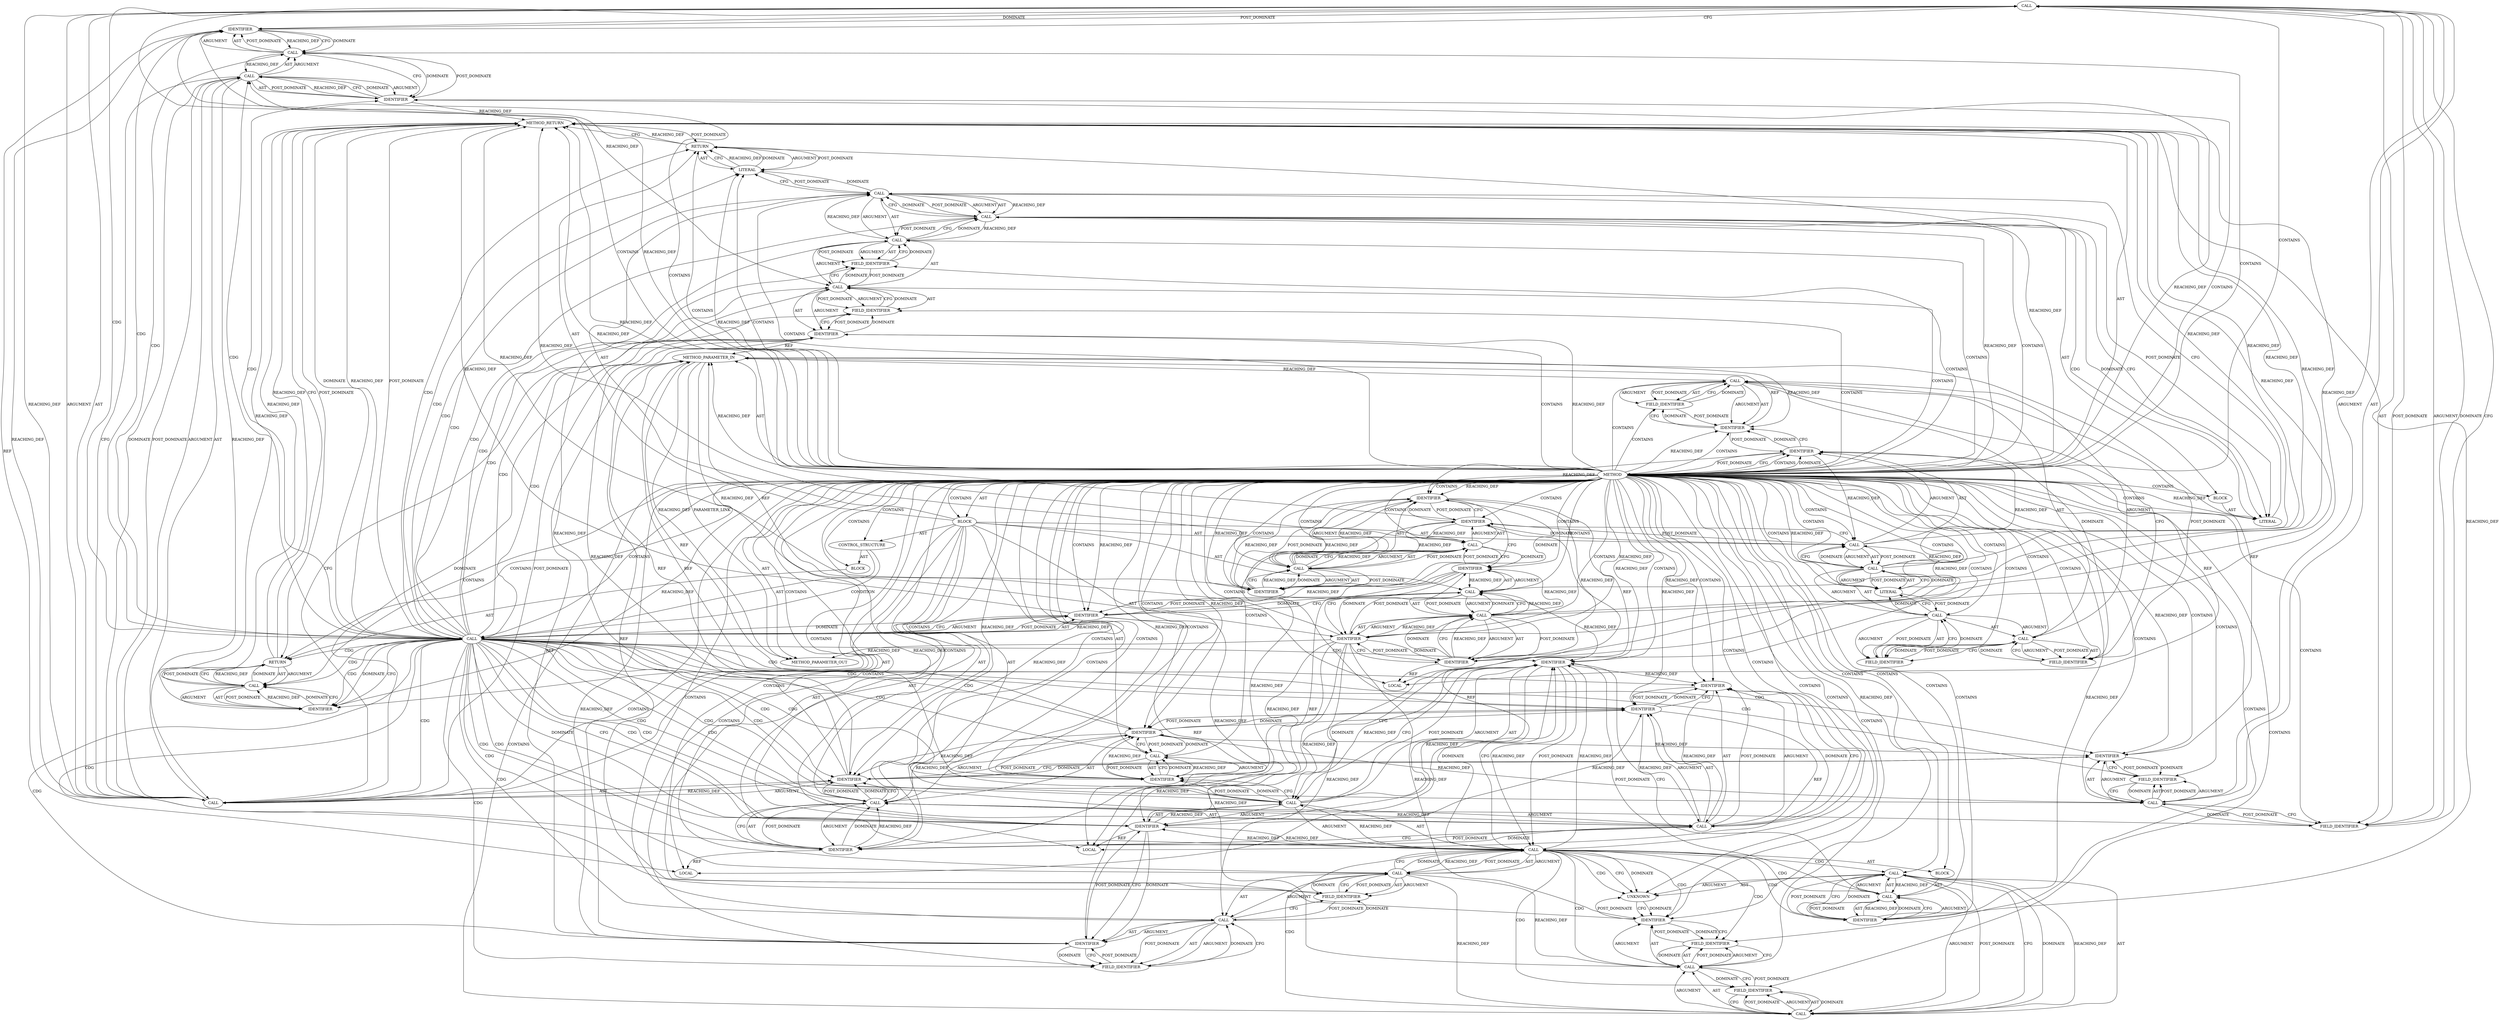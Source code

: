 digraph {
  5837 [label=CALL ORDER=2 ARGUMENT_INDEX=2 CODE="con->v2.in_buf" COLUMN_NUMBER=19 METHOD_FULL_NAME="<operator>.fieldAccess" LINE_NUMBER=1745 TYPE_FULL_NAME="<empty>" DISPATCH_TYPE="STATIC_DISPATCH" SIGNATURE="" NAME="<operator>.fieldAccess"]
  5779 [label=IDENTIFIER ORDER=1 ARGUMENT_INDEX=1 CODE="ctrl_len" COLUMN_NUMBER=6 LINE_NUMBER=1733 TYPE_FULL_NAME="int" NAME="ctrl_len"]
  5789 [label=LOCAL ORDER=3 CODE="int rem_len" COLUMN_NUMBER=6 LINE_NUMBER=1734 TYPE_FULL_NAME="int" NAME="rem_len"]
  5839 [label=IDENTIFIER ORDER=1 ARGUMENT_INDEX=1 CODE="con" COLUMN_NUMBER=19 LINE_NUMBER=1745 TYPE_FULL_NAME="ceph_connection*" NAME="con"]
  5775 [label=METHOD_PARAMETER_IN ORDER=1 CODE="struct ceph_connection *con" IS_VARIADIC=false COLUMN_NUMBER=43 LINE_NUMBER=1731 TYPE_FULL_NAME="ceph_connection*" EVALUATION_STRATEGY="BY_VALUE" INDEX=1 NAME="con"]
  5795 [label=LOCAL ORDER=5 CODE="void* buf" COLUMN_NUMBER=7 LINE_NUMBER=1735 TYPE_FULL_NAME="void*" NAME="buf"]
  5856 [label=LITERAL ORDER=1 ARGUMENT_INDEX=-1 CODE="0" COLUMN_NUMBER=9 LINE_NUMBER=1748 TYPE_FULL_NAME="int"]
  5796 [label=CALL ORDER=6 ARGUMENT_INDEX=-1 CODE="buf = alloc_conn_buf(con, ctrl_len)" COLUMN_NUMBER=2 METHOD_FULL_NAME="<operator>.assignment" LINE_NUMBER=1737 TYPE_FULL_NAME="<empty>" DISPATCH_TYPE="STATIC_DISPATCH" SIGNATURE="" NAME="<operator>.assignment"]
  5854 [label=LITERAL ORDER=1 ARGUMENT_INDEX=1 CODE="3" COLUMN_NUMBER=21 LINE_NUMBER=1747 TYPE_FULL_NAME="int"]
  5833 [label=IDENTIFIER ORDER=2 ARGUMENT_INDEX=2 CODE="CEPH_PREAMBLE_INLINE_LEN" COLUMN_NUMBER=25 LINE_NUMBER=1744 TYPE_FULL_NAME="ANY" NAME="CEPH_PREAMBLE_INLINE_LEN"]
  5791 [label=IDENTIFIER ORDER=1 ARGUMENT_INDEX=1 CODE="rem_len" COLUMN_NUMBER=6 LINE_NUMBER=1734 TYPE_FULL_NAME="int" NAME="rem_len"]
  5851 [label=FIELD_IDENTIFIER ORDER=2 ARGUMENT_INDEX=2 CODE="in_state" COLUMN_NUMBER=2 LINE_NUMBER=1747 CANONICAL_NAME="in_state"]
  13151 [label=METHOD_PARAMETER_OUT ORDER=1 CODE="struct ceph_connection *con" IS_VARIADIC=false COLUMN_NUMBER=43 LINE_NUMBER=1731 TYPE_FULL_NAME="ceph_connection*" EVALUATION_STRATEGY="BY_VALUE" INDEX=1 NAME="con"]
  5797 [label=IDENTIFIER ORDER=1 ARGUMENT_INDEX=1 CODE="buf" COLUMN_NUMBER=2 LINE_NUMBER=1737 TYPE_FULL_NAME="void*" NAME="buf"]
  5818 [label=CALL ORDER=1 ARGUMENT_INDEX=1 CODE="(void *)(con->v2.in_buf)" COLUMN_NUMBER=14 METHOD_FULL_NAME="<operator>.cast" LINE_NUMBER=1741 TYPE_FULL_NAME="<empty>" DISPATCH_TYPE="STATIC_DISPATCH" SIGNATURE="" NAME="<operator>.cast"]
  5853 [label=BLOCK ORDER=1 ARGUMENT_INDEX=1 CODE="<empty>" TYPE_FULL_NAME="void"]
  5842 [label=CALL ORDER=3 ARGUMENT_INDEX=3 CODE="padding_len(rem_len) + CEPH_GCM_TAG_LEN" COLUMN_NUMBER=7 METHOD_FULL_NAME="<operator>.addition" LINE_NUMBER=1746 TYPE_FULL_NAME="<empty>" DISPATCH_TYPE="STATIC_DISPATCH" SIGNATURE="" NAME="<operator>.addition"]
  5840 [label=FIELD_IDENTIFIER ORDER=2 ARGUMENT_INDEX=2 CODE="v2" COLUMN_NUMBER=19 LINE_NUMBER=1745 CANONICAL_NAME="v2"]
  5822 [label=IDENTIFIER ORDER=1 ARGUMENT_INDEX=1 CODE="con" COLUMN_NUMBER=14 LINE_NUMBER=1741 TYPE_FULL_NAME="ceph_connection*" NAME="con"]
  5827 [label=CALL ORDER=9 ARGUMENT_INDEX=-1 CODE="reset_in_kvecs(con)" COLUMN_NUMBER=2 METHOD_FULL_NAME="reset_in_kvecs" LINE_NUMBER=1743 TYPE_FULL_NAME="<empty>" DISPATCH_TYPE="STATIC_DISPATCH" SIGNATURE="" NAME="reset_in_kvecs"]
  5804 [label=BLOCK ORDER=2 ARGUMENT_INDEX=-1 CODE="<empty>" COLUMN_NUMBER=3 LINE_NUMBER=1739 TYPE_FULL_NAME="void"]
  5819 [label=UNKNOWN ORDER=1 PARSER_TYPE_NAME="CASTTypeId" ARGUMENT_INDEX=1 CODE="void *" COLUMN_NUMBER=14 LINE_NUMBER=1741 TYPE_FULL_NAME="<empty>" CONTAINED_REF="<empty>"]
  5826 [label=IDENTIFIER ORDER=3 ARGUMENT_INDEX=3 CODE="CEPH_PREAMBLE_INLINE_LEN" COLUMN_NUMBER=41 LINE_NUMBER=1741 TYPE_FULL_NAME="ANY" NAME="CEPH_PREAMBLE_INLINE_LEN"]
  5855 [label=RETURN ORDER=13 ARGUMENT_INDEX=-1 CODE="return 0;" COLUMN_NUMBER=2 LINE_NUMBER=1748]
  5857 [label=METHOD_RETURN ORDER=3 CODE="RET" COLUMN_NUMBER=1 LINE_NUMBER=1731 TYPE_FULL_NAME="int" EVALUATION_STRATEGY="BY_VALUE"]
  5793 [label=IDENTIFIER ORDER=1 ARGUMENT_INDEX=1 CODE="ctrl_len" COLUMN_NUMBER=16 LINE_NUMBER=1734 TYPE_FULL_NAME="int" NAME="ctrl_len"]
  5844 [label=IDENTIFIER ORDER=1 ARGUMENT_INDEX=1 CODE="rem_len" COLUMN_NUMBER=19 LINE_NUMBER=1746 TYPE_FULL_NAME="int" NAME="rem_len"]
  5781 [label=CALL ORDER=1 ARGUMENT_INDEX=1 CODE="con->v2.in_desc.fd_lens" COLUMN_NUMBER=17 METHOD_FULL_NAME="<operator>.fieldAccess" LINE_NUMBER=1733 TYPE_FULL_NAME="<empty>" DISPATCH_TYPE="STATIC_DISPATCH" SIGNATURE="" NAME="<operator>.fieldAccess"]
  5807 [label=IDENTIFIER ORDER=1 ARGUMENT_INDEX=1 CODE="ENOMEM" COLUMN_NUMBER=11 LINE_NUMBER=1739 TYPE_FULL_NAME="ANY" NAME="ENOMEM"]
  5811 [label=CALL ORDER=1 ARGUMENT_INDEX=1 CODE="con->v2.in_buf" COLUMN_NUMBER=14 METHOD_FULL_NAME="<operator>.fieldAccess" LINE_NUMBER=1741 TYPE_FULL_NAME="<empty>" DISPATCH_TYPE="STATIC_DISPATCH" SIGNATURE="" NAME="<operator>.fieldAccess"]
  5800 [label=IDENTIFIER ORDER=2 ARGUMENT_INDEX=2 CODE="ctrl_len" COLUMN_NUMBER=28 LINE_NUMBER=1737 TYPE_FULL_NAME="int" NAME="ctrl_len"]
  5782 [label=CALL ORDER=1 ARGUMENT_INDEX=1 CODE="con->v2.in_desc" COLUMN_NUMBER=17 METHOD_FULL_NAME="<operator>.fieldAccess" LINE_NUMBER=1733 TYPE_FULL_NAME="<empty>" DISPATCH_TYPE="STATIC_DISPATCH" SIGNATURE="" NAME="<operator>.fieldAccess"]
  5832 [label=IDENTIFIER ORDER=1 ARGUMENT_INDEX=1 CODE="buf" COLUMN_NUMBER=19 LINE_NUMBER=1744 TYPE_FULL_NAME="void*" NAME="buf"]
  5841 [label=FIELD_IDENTIFIER ORDER=2 ARGUMENT_INDEX=2 CODE="in_buf" COLUMN_NUMBER=19 LINE_NUMBER=1745 CANONICAL_NAME="in_buf"]
  5813 [label=IDENTIFIER ORDER=1 ARGUMENT_INDEX=1 CODE="con" COLUMN_NUMBER=14 LINE_NUMBER=1741 TYPE_FULL_NAME="ceph_connection*" NAME="con"]
  5831 [label=CALL ORDER=2 ARGUMENT_INDEX=2 CODE="buf + CEPH_PREAMBLE_INLINE_LEN" COLUMN_NUMBER=19 METHOD_FULL_NAME="<operator>.addition" LINE_NUMBER=1744 TYPE_FULL_NAME="<empty>" DISPATCH_TYPE="STATIC_DISPATCH" SIGNATURE="" NAME="<operator>.addition"]
  5829 [label=CALL ORDER=10 ARGUMENT_INDEX=-1 CODE="add_in_kvec(con, buf + CEPH_PREAMBLE_INLINE_LEN, rem_len)" COLUMN_NUMBER=2 METHOD_FULL_NAME="add_in_kvec" LINE_NUMBER=1744 TYPE_FULL_NAME="<empty>" DISPATCH_TYPE="STATIC_DISPATCH" SIGNATURE="" NAME="add_in_kvec"]
  5787 [label=FIELD_IDENTIFIER ORDER=2 ARGUMENT_INDEX=2 CODE="fd_lens" COLUMN_NUMBER=17 LINE_NUMBER=1733 CANONICAL_NAME="fd_lens"]
  5816 [label=BLOCK ORDER=2 ARGUMENT_INDEX=1 CODE="<empty>" TYPE_FULL_NAME="void"]
  5849 [label=IDENTIFIER ORDER=1 ARGUMENT_INDEX=1 CODE="con" COLUMN_NUMBER=2 LINE_NUMBER=1747 TYPE_FULL_NAME="ceph_connection*" NAME="con"]
  5820 [label=CALL ORDER=2 ARGUMENT_INDEX=2 CODE="con->v2.in_buf" COLUMN_NUMBER=14 METHOD_FULL_NAME="<operator>.fieldAccess" LINE_NUMBER=1741 TYPE_FULL_NAME="<empty>" DISPATCH_TYPE="STATIC_DISPATCH" SIGNATURE="" NAME="<operator>.fieldAccess"]
  5823 [label=FIELD_IDENTIFIER ORDER=2 ARGUMENT_INDEX=2 CODE="v2" COLUMN_NUMBER=14 LINE_NUMBER=1741 CANONICAL_NAME="v2"]
  5776 [label=BLOCK ORDER=2 ARGUMENT_INDEX=-1 CODE="{
	int ctrl_len = con->v2.in_desc.fd_lens[0];
	int rem_len = ctrl_len - CEPH_PREAMBLE_INLINE_LEN;
	void *buf;

	buf = alloc_conn_buf(con, ctrl_len);
	if (!buf)
		return -ENOMEM;

	memcpy(buf, CTRL_BODY(con->v2.in_buf), CEPH_PREAMBLE_INLINE_LEN);

	reset_in_kvecs(con);
	add_in_kvec(con, buf + CEPH_PREAMBLE_INLINE_LEN, rem_len);
	add_in_kvec(con, con->v2.in_buf,
		    padding_len(rem_len) + CEPH_GCM_TAG_LEN);
	con->v2.in_state = IN_S_HANDLE_CONTROL_REMAINDER;
	return 0;
}" COLUMN_NUMBER=1 LINE_NUMBER=1732 TYPE_FULL_NAME="void"]
  5848 [label=CALL ORDER=1 ARGUMENT_INDEX=1 CODE="con->v2" COLUMN_NUMBER=2 METHOD_FULL_NAME="<operator>.indirectFieldAccess" LINE_NUMBER=1747 TYPE_FULL_NAME="<empty>" DISPATCH_TYPE="STATIC_DISPATCH" SIGNATURE="" NAME="<operator>.indirectFieldAccess"]
  5803 [label=IDENTIFIER ORDER=1 ARGUMENT_INDEX=1 CODE="buf" COLUMN_NUMBER=7 LINE_NUMBER=1738 TYPE_FULL_NAME="void*" NAME="buf"]
  5843 [label=CALL ORDER=1 ARGUMENT_INDEX=1 CODE="padding_len(rem_len)" COLUMN_NUMBER=7 METHOD_FULL_NAME="padding_len" LINE_NUMBER=1746 TYPE_FULL_NAME="<empty>" DISPATCH_TYPE="STATIC_DISPATCH" SIGNATURE="" NAME="padding_len"]
  5798 [label=CALL ORDER=2 ARGUMENT_INDEX=2 CODE="alloc_conn_buf(con, ctrl_len)" COLUMN_NUMBER=8 METHOD_FULL_NAME="alloc_conn_buf" LINE_NUMBER=1737 TYPE_FULL_NAME="<empty>" DISPATCH_TYPE="STATIC_DISPATCH" SIGNATURE="" NAME="alloc_conn_buf"]
  5821 [label=CALL ORDER=1 ARGUMENT_INDEX=1 CODE="con->v2" COLUMN_NUMBER=14 METHOD_FULL_NAME="<operator>.indirectFieldAccess" LINE_NUMBER=1741 TYPE_FULL_NAME="<empty>" DISPATCH_TYPE="STATIC_DISPATCH" SIGNATURE="" NAME="<operator>.indirectFieldAccess"]
  5834 [label=IDENTIFIER ORDER=3 ARGUMENT_INDEX=3 CODE="rem_len" COLUMN_NUMBER=51 LINE_NUMBER=1744 TYPE_FULL_NAME="int" NAME="rem_len"]
  5808 [label=CALL ORDER=8 ARGUMENT_INDEX=-1 CODE="memcpy(buf, CTRL_BODY(con->v2.in_buf), CEPH_PREAMBLE_INLINE_LEN)" COLUMN_NUMBER=2 METHOD_FULL_NAME="memcpy" LINE_NUMBER=1741 TYPE_FULL_NAME="<empty>" DISPATCH_TYPE="STATIC_DISPATCH" SIGNATURE="" NAME="memcpy"]
  5815 [label=FIELD_IDENTIFIER ORDER=2 ARGUMENT_INDEX=2 CODE="in_buf" COLUMN_NUMBER=14 LINE_NUMBER=1741 CANONICAL_NAME="in_buf"]
  5846 [label=CALL ORDER=12 ARGUMENT_INDEX=-1 CODE="con->v2.in_state = IN_S_HANDLE_CONTROL_REMAINDER" COLUMN_NUMBER=2 METHOD_FULL_NAME="<operator>.assignment" LINE_NUMBER=1747 TYPE_FULL_NAME="<empty>" DISPATCH_TYPE="STATIC_DISPATCH" SIGNATURE="" NAME="<operator>.assignment"]
  5778 [label=CALL ORDER=2 ARGUMENT_INDEX=-1 CODE="ctrl_len = con->v2.in_desc.fd_lens[0]" COLUMN_NUMBER=6 METHOD_FULL_NAME="<operator>.assignment" LINE_NUMBER=1733 TYPE_FULL_NAME="<empty>" DISPATCH_TYPE="STATIC_DISPATCH" SIGNATURE="" NAME="<operator>.assignment"]
  5794 [label=IDENTIFIER ORDER=2 ARGUMENT_INDEX=2 CODE="CEPH_PREAMBLE_INLINE_LEN" COLUMN_NUMBER=27 LINE_NUMBER=1734 TYPE_FULL_NAME="ANY" NAME="CEPH_PREAMBLE_INLINE_LEN"]
  5836 [label=IDENTIFIER ORDER=1 ARGUMENT_INDEX=1 CODE="con" COLUMN_NUMBER=14 LINE_NUMBER=1745 TYPE_FULL_NAME="ceph_connection*" NAME="con"]
  5785 [label=FIELD_IDENTIFIER ORDER=2 ARGUMENT_INDEX=2 CODE="v2" COLUMN_NUMBER=17 LINE_NUMBER=1733 CANONICAL_NAME="v2"]
  5783 [label=CALL ORDER=1 ARGUMENT_INDEX=1 CODE="con->v2" COLUMN_NUMBER=17 METHOD_FULL_NAME="<operator>.indirectFieldAccess" LINE_NUMBER=1733 TYPE_FULL_NAME="<empty>" DISPATCH_TYPE="STATIC_DISPATCH" SIGNATURE="" NAME="<operator>.indirectFieldAccess"]
  5817 [label=CALL ORDER=1 ARGUMENT_INDEX=1 CODE="(void *)(con->v2.in_buf) + CEPH_PREAMBLE_LEN" COLUMN_NUMBER=14 METHOD_FULL_NAME="<operator>.addition" LINE_NUMBER=1741 TYPE_FULL_NAME="<empty>" DISPATCH_TYPE="STATIC_DISPATCH" SIGNATURE="" NAME="<operator>.addition"]
  5835 [label=CALL ORDER=11 ARGUMENT_INDEX=-1 CODE="add_in_kvec(con, con->v2.in_buf,
		    padding_len(rem_len) + CEPH_GCM_TAG_LEN)" COLUMN_NUMBER=2 METHOD_FULL_NAME="add_in_kvec" LINE_NUMBER=1745 TYPE_FULL_NAME="<empty>" DISPATCH_TYPE="STATIC_DISPATCH" SIGNATURE="" NAME="add_in_kvec"]
  5838 [label=CALL ORDER=1 ARGUMENT_INDEX=1 CODE="con->v2" COLUMN_NUMBER=19 METHOD_FULL_NAME="<operator>.indirectFieldAccess" LINE_NUMBER=1745 TYPE_FULL_NAME="<empty>" DISPATCH_TYPE="STATIC_DISPATCH" SIGNATURE="" NAME="<operator>.indirectFieldAccess"]
  5788 [label=LITERAL ORDER=2 ARGUMENT_INDEX=2 CODE="0" COLUMN_NUMBER=41 LINE_NUMBER=1733 TYPE_FULL_NAME="int"]
  5792 [label=CALL ORDER=2 ARGUMENT_INDEX=2 CODE="ctrl_len - CEPH_PREAMBLE_INLINE_LEN" COLUMN_NUMBER=16 METHOD_FULL_NAME="<operator>.subtraction" LINE_NUMBER=1734 TYPE_FULL_NAME="<empty>" DISPATCH_TYPE="STATIC_DISPATCH" SIGNATURE="" NAME="<operator>.subtraction"]
  5799 [label=IDENTIFIER ORDER=1 ARGUMENT_INDEX=1 CODE="con" COLUMN_NUMBER=23 LINE_NUMBER=1737 TYPE_FULL_NAME="ceph_connection*" NAME="con"]
  5828 [label=IDENTIFIER ORDER=1 ARGUMENT_INDEX=1 CODE="con" COLUMN_NUMBER=17 LINE_NUMBER=1743 TYPE_FULL_NAME="ceph_connection*" NAME="con"]
  5847 [label=CALL ORDER=1 ARGUMENT_INDEX=1 CODE="con->v2.in_state" COLUMN_NUMBER=2 METHOD_FULL_NAME="<operator>.fieldAccess" LINE_NUMBER=1747 TYPE_FULL_NAME="<empty>" DISPATCH_TYPE="STATIC_DISPATCH" SIGNATURE="" NAME="<operator>.fieldAccess"]
  5777 [label=LOCAL ORDER=1 CODE="int ctrl_len" COLUMN_NUMBER=6 LINE_NUMBER=1733 TYPE_FULL_NAME="int" NAME="ctrl_len"]
  5780 [label=CALL ORDER=2 ARGUMENT_INDEX=2 CODE="con->v2.in_desc.fd_lens[0]" COLUMN_NUMBER=17 METHOD_FULL_NAME="<operator>.indirectIndexAccess" LINE_NUMBER=1733 TYPE_FULL_NAME="<empty>" DISPATCH_TYPE="STATIC_DISPATCH" SIGNATURE="" NAME="<operator>.indirectIndexAccess"]
  5810 [label=CALL ORDER=2 ARGUMENT_INDEX=2 CODE="CTRL_BODY(con->v2.in_buf)" COLUMN_NUMBER=14 METHOD_FULL_NAME="file_code_old-a282a2f-decode_preamble-533.c:71:71:CTRL_BODY:1" LINE_NUMBER=1741 TYPE_FULL_NAME="ANY" DISPATCH_TYPE="INLINED" SIGNATURE="" NAME="CTRL_BODY"]
  5814 [label=FIELD_IDENTIFIER ORDER=2 ARGUMENT_INDEX=2 CODE="v2" COLUMN_NUMBER=14 LINE_NUMBER=1741 CANONICAL_NAME="v2"]
  5824 [label=FIELD_IDENTIFIER ORDER=2 ARGUMENT_INDEX=2 CODE="in_buf" COLUMN_NUMBER=14 LINE_NUMBER=1741 CANONICAL_NAME="in_buf"]
  5830 [label=IDENTIFIER ORDER=1 ARGUMENT_INDEX=1 CODE="con" COLUMN_NUMBER=14 LINE_NUMBER=1744 TYPE_FULL_NAME="ceph_connection*" NAME="con"]
  5852 [label=CALL ORDER=2 ARGUMENT_INDEX=2 CODE="IN_S_HANDLE_CONTROL_REMAINDER" COLUMN_NUMBER=21 METHOD_FULL_NAME="file_code_old-a282a2f-decode_preamble-533.c:57:57:IN_S_HANDLE_CONTROL_REMAINDER:0" LINE_NUMBER=1747 TYPE_FULL_NAME="int" DISPATCH_TYPE="INLINED" SIGNATURE="" NAME="IN_S_HANDLE_CONTROL_REMAINDER"]
  5774 [label=METHOD COLUMN_NUMBER=1 LINE_NUMBER=1731 COLUMN_NUMBER_END=13 IS_EXTERNAL=false SIGNATURE="int prepare_read_control_remainder (ceph_connection*)" NAME="prepare_read_control_remainder" AST_PARENT_TYPE="TYPE_DECL" AST_PARENT_FULL_NAME="file_code_old-a282a2f-decode_preamble-533.c:<global>" ORDER=79 CODE="static int prepare_read_control_remainder(struct ceph_connection *con)
{
	int ctrl_len = con->v2.in_desc.fd_lens[0];
	int rem_len = ctrl_len - CEPH_PREAMBLE_INLINE_LEN;
	void *buf;

	buf = alloc_conn_buf(con, ctrl_len);
	if (!buf)
		return -ENOMEM;

	memcpy(buf, CTRL_BODY(con->v2.in_buf), CEPH_PREAMBLE_INLINE_LEN);

	reset_in_kvecs(con);
	add_in_kvec(con, buf + CEPH_PREAMBLE_INLINE_LEN, rem_len);
	add_in_kvec(con, con->v2.in_buf,
		    padding_len(rem_len) + CEPH_GCM_TAG_LEN);
	con->v2.in_state = IN_S_HANDLE_CONTROL_REMAINDER;
	return 0;
}" FULL_NAME="prepare_read_control_remainder" LINE_NUMBER_END=1741 FILENAME="file_code_old-a282a2f-decode_preamble-533.c"]
  5784 [label=IDENTIFIER ORDER=1 ARGUMENT_INDEX=1 CODE="con" COLUMN_NUMBER=17 LINE_NUMBER=1733 TYPE_FULL_NAME="ceph_connection*" NAME="con"]
  5825 [label=IDENTIFIER ORDER=2 ARGUMENT_INDEX=2 CODE="CEPH_PREAMBLE_LEN" COLUMN_NUMBER=14 LINE_NUMBER=1741 TYPE_FULL_NAME="ANY" NAME="CEPH_PREAMBLE_LEN"]
  5806 [label=CALL ORDER=1 ARGUMENT_INDEX=-1 CODE="-ENOMEM" COLUMN_NUMBER=10 METHOD_FULL_NAME="<operator>.minus" LINE_NUMBER=1739 TYPE_FULL_NAME="<empty>" DISPATCH_TYPE="STATIC_DISPATCH" SIGNATURE="" NAME="<operator>.minus"]
  5802 [label=CALL ORDER=1 ARGUMENT_INDEX=-1 CODE="!buf" COLUMN_NUMBER=6 METHOD_FULL_NAME="<operator>.logicalNot" LINE_NUMBER=1738 TYPE_FULL_NAME="<empty>" DISPATCH_TYPE="STATIC_DISPATCH" SIGNATURE="" NAME="<operator>.logicalNot"]
  5786 [label=FIELD_IDENTIFIER ORDER=2 ARGUMENT_INDEX=2 CODE="in_desc" COLUMN_NUMBER=17 LINE_NUMBER=1733 CANONICAL_NAME="in_desc"]
  5801 [label=CONTROL_STRUCTURE CONTROL_STRUCTURE_TYPE="IF" ORDER=7 PARSER_TYPE_NAME="CASTIfStatement" ARGUMENT_INDEX=-1 CODE="if (!buf)" COLUMN_NUMBER=2 LINE_NUMBER=1738]
  5790 [label=CALL ORDER=4 ARGUMENT_INDEX=-1 CODE="rem_len = ctrl_len - CEPH_PREAMBLE_INLINE_LEN" COLUMN_NUMBER=6 METHOD_FULL_NAME="<operator>.assignment" LINE_NUMBER=1734 TYPE_FULL_NAME="<empty>" DISPATCH_TYPE="STATIC_DISPATCH" SIGNATURE="" NAME="<operator>.assignment"]
  5812 [label=CALL ORDER=1 ARGUMENT_INDEX=1 CODE="con->v2" COLUMN_NUMBER=14 METHOD_FULL_NAME="<operator>.indirectFieldAccess" LINE_NUMBER=1741 TYPE_FULL_NAME="<empty>" DISPATCH_TYPE="STATIC_DISPATCH" SIGNATURE="" NAME="<operator>.indirectFieldAccess"]
  5809 [label=IDENTIFIER ORDER=1 ARGUMENT_INDEX=1 CODE="buf" COLUMN_NUMBER=9 LINE_NUMBER=1741 TYPE_FULL_NAME="void*" NAME="buf"]
  5845 [label=IDENTIFIER ORDER=2 ARGUMENT_INDEX=2 CODE="CEPH_GCM_TAG_LEN" COLUMN_NUMBER=30 LINE_NUMBER=1746 TYPE_FULL_NAME="ANY" NAME="CEPH_GCM_TAG_LEN"]
  5805 [label=RETURN ORDER=1 ARGUMENT_INDEX=1 CODE="return -ENOMEM;" COLUMN_NUMBER=3 LINE_NUMBER=1739]
  5850 [label=FIELD_IDENTIFIER ORDER=2 ARGUMENT_INDEX=2 CODE="v2" COLUMN_NUMBER=2 LINE_NUMBER=1747 CANONICAL_NAME="v2"]
  5826 -> 5810 [label=REACHING_DEF VARIABLE="CEPH_PREAMBLE_INLINE_LEN"]
  5806 -> 5807 [label=ARGUMENT ]
  5843 -> 5845 [label=CFG ]
  5792 -> 5857 [label=REACHING_DEF VARIABLE="ctrl_len - CEPH_PREAMBLE_INLINE_LEN"]
  5774 -> 5831 [label=CONTAINS ]
  5782 -> 5786 [label=ARGUMENT ]
  5774 -> 5791 [label=CONTAINS ]
  5774 -> 5837 [label=CONTAINS ]
  5852 -> 5846 [label=REACHING_DEF VARIABLE="IN_S_HANDLE_CONTROL_REMAINDER"]
  5809 -> 5813 [label=DOMINATE ]
  5779 -> 5784 [label=DOMINATE ]
  5778 -> 5780 [label=ARGUMENT ]
  5797 -> 5799 [label=CFG ]
  5818 -> 5820 [label=AST ]
  5821 -> 5822 [label=ARGUMENT ]
  5855 -> 5857 [label=CFG ]
  5774 -> 5803 [label=CONTAINS ]
  5793 -> 5792 [label=REACHING_DEF VARIABLE="ctrl_len"]
  5855 -> 5856 [label=ARGUMENT ]
  5774 -> 5785 [label=CONTAINS ]
  5803 -> 5802 [label=REACHING_DEF VARIABLE="buf"]
  5799 -> 5828 [label=REACHING_DEF VARIABLE="con"]
  5800 -> 5799 [label=POST_DOMINATE ]
  5800 -> 5777 [label=REF ]
  5774 -> 5815 [label=CONTAINS ]
  5802 -> 5850 [label=CDG ]
  5846 -> 5847 [label=ARGUMENT ]
  5838 -> 5839 [label=AST ]
  5781 -> 5788 [label=DOMINATE ]
  5788 -> 5780 [label=CFG ]
  5827 -> 5828 [label=ARGUMENT ]
  5811 -> 5815 [label=POST_DOMINATE ]
  5842 -> 5835 [label=REACHING_DEF VARIABLE="padding_len(rem_len) + CEPH_GCM_TAG_LEN"]
  5819 -> 5822 [label=DOMINATE ]
  5855 -> 5856 [label=POST_DOMINATE ]
  5846 -> 5856 [label=DOMINATE ]
  5802 -> 5807 [label=CDG ]
  5787 -> 5781 [label=CFG ]
  5831 -> 5832 [label=ARGUMENT ]
  5824 -> 5820 [label=CFG ]
  5802 -> 5807 [label=DOMINATE ]
  5825 -> 5818 [label=POST_DOMINATE ]
  5810 -> 5826 [label=REACHING_DEF VARIABLE="CTRL_BODY(con->v2.in_buf)"]
  5830 -> 5832 [label=DOMINATE ]
  5808 -> 5826 [label=POST_DOMINATE ]
  5802 -> 5839 [label=CDG ]
  5824 -> 5821 [label=POST_DOMINATE ]
  5780 -> 5788 [label=ARGUMENT ]
  5835 -> 5836 [label=ARGUMENT ]
  5802 -> 5829 [label=CDG ]
  5802 -> 5830 [label=CDG ]
  5774 -> 5778 [label=CONTAINS ]
  5786 -> 5783 [label=POST_DOMINATE ]
  5834 -> 5789 [label=REF ]
  5783 -> 5785 [label=ARGUMENT ]
  5774 -> 5829 [label=CONTAINS ]
  5845 -> 5857 [label=REACHING_DEF VARIABLE="CEPH_GCM_TAG_LEN"]
  5835 -> 5837 [label=ARGUMENT ]
  5826 -> 5833 [label=REACHING_DEF VARIABLE="CEPH_PREAMBLE_INLINE_LEN"]
  5799 -> 5821 [label=REACHING_DEF VARIABLE="con"]
  5802 -> 5840 [label=CDG ]
  5774 -> 5794 [label=REACHING_DEF VARIABLE=""]
  5806 -> 5805 [label=CFG ]
  5812 -> 5814 [label=POST_DOMINATE ]
  5774 -> 5782 [label=CONTAINS ]
  5833 -> 5832 [label=POST_DOMINATE ]
  5834 -> 5829 [label=DOMINATE ]
  5836 -> 5839 [label=CFG ]
  5838 -> 5841 [label=DOMINATE ]
  5802 -> 5834 [label=CDG ]
  5825 -> 5817 [label=REACHING_DEF VARIABLE="CEPH_PREAMBLE_LEN"]
  5774 -> 5801 [label=CONTAINS ]
  5809 -> 5832 [label=REACHING_DEF VARIABLE="buf"]
  5810 -> 5816 [label=AST ]
  5849 -> 5835 [label=POST_DOMINATE ]
  5774 -> 5813 [label=REACHING_DEF VARIABLE=""]
  5820 -> 5824 [label=POST_DOMINATE ]
  5808 -> 5809 [label=ARGUMENT ]
  5849 -> 5850 [label=DOMINATE ]
  5848 -> 5849 [label=AST ]
  5812 -> 5814 [label=AST ]
  5829 -> 5830 [label=ARGUMENT ]
  5802 -> 5814 [label=CDG ]
  5802 -> 5810 [label=CDG ]
  5774 -> 5825 [label=CONTAINS ]
  5802 -> 5826 [label=CDG ]
  5774 -> 5799 [label=REACHING_DEF VARIABLE=""]
  5810 -> 5819 [label=DOMINATE ]
  5829 -> 5836 [label=DOMINATE ]
  5774 -> 5809 [label=REACHING_DEF VARIABLE=""]
  5774 -> 5852 [label=REACHING_DEF VARIABLE=""]
  5774 -> 5819 [label=CONTAINS ]
  5776 -> 5778 [label=AST ]
  5774 -> 5839 [label=CONTAINS ]
  5774 -> 5788 [label=REACHING_DEF VARIABLE=""]
  5774 -> 5781 [label=CONTAINS ]
  5790 -> 5797 [label=DOMINATE ]
  5809 -> 5808 [label=REACHING_DEF VARIABLE="buf"]
  5785 -> 5784 [label=POST_DOMINATE ]
  5852 -> 5853 [label=AST ]
  5774 -> 5790 [label=CONTAINS ]
  5774 -> 5793 [label=CONTAINS ]
  5805 -> 5806 [label=POST_DOMINATE ]
  5774 -> 5855 [label=CONTAINS ]
  5823 -> 5822 [label=POST_DOMINATE ]
  5810 -> 5823 [label=CDG ]
  5845 -> 5842 [label=REACHING_DEF VARIABLE="CEPH_GCM_TAG_LEN"]
  5818 -> 5817 [label=REACHING_DEF VARIABLE="(void *)(con->v2.in_buf)"]
  5813 -> 5814 [label=DOMINATE ]
  5791 -> 5793 [label=CFG ]
  5774 -> 5854 [label=CONTAINS ]
  5830 -> 5839 [label=REACHING_DEF VARIABLE="con"]
  5776 -> 5855 [label=AST ]
  5798 -> 5796 [label=DOMINATE ]
  5841 -> 5837 [label=DOMINATE ]
  5836 -> 5775 [label=REF ]
  5792 -> 5793 [label=AST ]
  5775 -> 13151 [label=PARAMETER_LINK ]
  5836 -> 5848 [label=REACHING_DEF VARIABLE="con"]
  5790 -> 5797 [label=CFG ]
  5833 -> 5831 [label=REACHING_DEF VARIABLE="CEPH_PREAMBLE_INLINE_LEN"]
  5815 -> 5811 [label=DOMINATE ]
  5774 -> 5854 [label=REACHING_DEF VARIABLE=""]
  5780 -> 5788 [label=POST_DOMINATE ]
  5808 -> 5809 [label=AST ]
  5774 -> 5813 [label=CONTAINS ]
  5799 -> 13151 [label=REACHING_DEF VARIABLE="con"]
  5832 -> 5830 [label=POST_DOMINATE ]
  5810 -> 5809 [label=REACHING_DEF VARIABLE="CTRL_BODY(con->v2.in_buf)"]
  5811 -> 5810 [label=CFG ]
  5827 -> 5828 [label=POST_DOMINATE ]
  5774 -> 5775 [label=REACHING_DEF VARIABLE=""]
  5774 -> 5792 [label=CONTAINS ]
  5828 -> 5775 [label=REF ]
  5774 -> 5779 [label=CFG ]
  5829 -> 5830 [label=AST ]
  5840 -> 5838 [label=CFG ]
  5793 -> 5777 [label=REF ]
  5820 -> 5824 [label=ARGUMENT ]
  5787 -> 5782 [label=POST_DOMINATE ]
  5791 -> 5789 [label=REF ]
  5796 -> 5857 [label=REACHING_DEF VARIABLE="buf = alloc_conn_buf(con, ctrl_len)"]
  5822 -> 5819 [label=POST_DOMINATE ]
  5816 -> 5817 [label=AST ]
  5780 -> 5781 [label=ARGUMENT ]
  5774 -> 5857 [label=AST ]
  5785 -> 5783 [label=CFG ]
  5815 -> 5811 [label=CFG ]
  5817 -> 5818 [label=ARGUMENT ]
  5839 -> 5840 [label=DOMINATE ]
  5799 -> 5798 [label=REACHING_DEF VARIABLE="con"]
  5774 -> 5779 [label=CONTAINS ]
  5835 -> 5849 [label=CFG ]
  5846 -> 5847 [label=AST ]
  5778 -> 5779 [label=ARGUMENT ]
  5811 -> 5815 [label=AST ]
  5779 -> 5774 [label=POST_DOMINATE ]
  5835 -> 5837 [label=AST ]
  5808 -> 5826 [label=ARGUMENT ]
  5774 -> 5824 [label=CONTAINS ]
  5774 -> 5840 [label=CONTAINS ]
  5776 -> 5796 [label=AST ]
  5802 -> 5809 [label=DOMINATE ]
  5814 -> 5812 [label=DOMINATE ]
  5782 -> 5787 [label=CFG ]
  5796 -> 5803 [label=DOMINATE ]
  5837 -> 5841 [label=AST ]
  5810 -> 5808 [label=REACHING_DEF VARIABLE="CTRL_BODY(con->v2.in_buf)"]
  5774 -> 5823 [label=CONTAINS ]
  5837 -> 5841 [label=POST_DOMINATE ]
  5796 -> 5797 [label=AST ]
  5831 -> 5833 [label=AST ]
  5837 -> 5844 [label=CFG ]
  5791 -> 5790 [label=REACHING_DEF VARIABLE="rem_len"]
  5811 -> 5820 [label=REACHING_DEF VARIABLE="con->v2.in_buf"]
  5782 -> 5783 [label=AST ]
  5792 -> 5790 [label=DOMINATE ]
  5774 -> 5793 [label=REACHING_DEF VARIABLE=""]
  5829 -> 5836 [label=CFG ]
  5802 -> 5851 [label=CDG ]
  5802 -> 5847 [label=CDG ]
  5802 -> 5809 [label=CFG ]
  5843 -> 5844 [label=ARGUMENT ]
  5776 -> 5795 [label=AST ]
  5821 -> 5822 [label=AST ]
  5845 -> 5842 [label=CFG ]
  5774 -> 5851 [label=CONTAINS ]
  5774 -> 5809 [label=CONTAINS ]
  5842 -> 5845 [label=ARGUMENT ]
  5793 -> 5794 [label=CFG ]
  5802 -> 5812 [label=CDG ]
  5827 -> 5828 [label=AST ]
  5822 -> 5775 [label=REF ]
  5838 -> 5840 [label=AST ]
  5774 -> 5806 [label=CONTAINS ]
  5835 -> 5836 [label=AST ]
  5810 -> 5819 [label=CDG ]
  5774 -> 5843 [label=CONTAINS ]
  5803 -> 5857 [label=REACHING_DEF VARIABLE="buf"]
  5838 -> 5840 [label=POST_DOMINATE ]
  5811 -> 5821 [label=REACHING_DEF VARIABLE="con->v2.in_buf"]
  5828 -> 5827 [label=CFG ]
  5779 -> 5793 [label=REACHING_DEF VARIABLE="ctrl_len"]
  5843 -> 5844 [label=AST ]
  5831 -> 5834 [label=DOMINATE ]
  5802 -> 5838 [label=CDG ]
  5788 -> 5781 [label=POST_DOMINATE ]
  5832 -> 5833 [label=DOMINATE ]
  5778 -> 5857 [label=REACHING_DEF VARIABLE="ctrl_len = con->v2.in_desc.fd_lens[0]"]
  5802 -> 5805 [label=CDG ]
  5802 -> 5856 [label=CDG ]
  5831 -> 5829 [label=REACHING_DEF VARIABLE="buf + CEPH_PREAMBLE_INLINE_LEN"]
  5774 -> 13151 [label=AST ]
  5821 -> 5823 [label=AST ]
  5774 -> 5810 [label=CONTAINS ]
  5829 -> 5834 [label=AST ]
  5783 -> 5785 [label=POST_DOMINATE ]
  5856 -> 5855 [label=CFG ]
  5814 -> 5812 [label=CFG ]
  5803 -> 5802 [label=DOMINATE ]
  5774 -> 5839 [label=REACHING_DEF VARIABLE=""]
  5825 -> 5817 [label=DOMINATE ]
  5852 -> 5854 [label=CDG ]
  5775 -> 13151 [label=REACHING_DEF VARIABLE="con"]
  5793 -> 5800 [label=REACHING_DEF VARIABLE="ctrl_len"]
  5779 -> 5777 [label=REF ]
  5781 -> 5788 [label=CFG ]
  5790 -> 5792 [label=ARGUMENT ]
  5810 -> 5826 [label=DOMINATE ]
  5835 -> 5842 [label=POST_DOMINATE ]
  5782 -> 5783 [label=ARGUMENT ]
  5778 -> 5791 [label=CFG ]
  5794 -> 5793 [label=POST_DOMINATE ]
  5790 -> 5791 [label=ARGUMENT ]
  5826 -> 5808 [label=DOMINATE ]
  5808 -> 5810 [label=AST ]
  5849 -> 5775 [label=REF ]
  5774 -> 5797 [label=CONTAINS ]
  5842 -> 5835 [label=CFG ]
  5817 -> 5826 [label=CFG ]
  5774 -> 5849 [label=CONTAINS ]
  5820 -> 5824 [label=AST ]
  5829 -> 5831 [label=AST ]
  5798 -> 5800 [label=ARGUMENT ]
  5790 -> 5792 [label=POST_DOMINATE ]
  5774 -> 5803 [label=REACHING_DEF VARIABLE=""]
  5807 -> 5806 [label=REACHING_DEF VARIABLE="ENOMEM"]
  5774 -> 5847 [label=CONTAINS ]
  5805 -> 5806 [label=AST ]
  5802 -> 5807 [label=CFG ]
  5774 -> 5828 [label=REACHING_DEF VARIABLE=""]
  5774 -> 5800 [label=CONTAINS ]
  5833 -> 5831 [label=DOMINATE ]
  5807 -> 5806 [label=DOMINATE ]
  5840 -> 5838 [label=DOMINATE ]
  5798 -> 5857 [label=REACHING_DEF VARIABLE="alloc_conn_buf(con, ctrl_len)"]
  5801 -> 5802 [label=AST ]
  5774 -> 5807 [label=CONTAINS ]
  5803 -> 5809 [label=REACHING_DEF VARIABLE="buf"]
  5780 -> 5788 [label=AST ]
  5774 -> 5828 [label=CONTAINS ]
  5803 -> 5796 [label=POST_DOMINATE ]
  5848 -> 5850 [label=AST ]
  5826 -> 5808 [label=REACHING_DEF VARIABLE="CEPH_PREAMBLE_INLINE_LEN"]
  5808 -> 5826 [label=AST ]
  5799 -> 5800 [label=CFG ]
  5836 -> 5839 [label=DOMINATE ]
  5845 -> 5843 [label=POST_DOMINATE ]
  5774 -> 5849 [label=REACHING_DEF VARIABLE=""]
  5847 -> 5852 [label=CFG ]
  5792 -> 5790 [label=CFG ]
  5774 -> 5816 [label=CONTAINS ]
  5802 -> 5833 [label=CDG ]
  5810 -> 5825 [label=CDG ]
  5802 -> 5841 [label=CDG ]
  5812 -> 5815 [label=DOMINATE ]
  5774 -> 5856 [label=REACHING_DEF VARIABLE=""]
  5821 -> 5823 [label=POST_DOMINATE ]
  5782 -> 5786 [label=POST_DOMINATE ]
  5822 -> 5823 [label=DOMINATE ]
  5792 -> 5794 [label=POST_DOMINATE ]
  5797 -> 5803 [label=REACHING_DEF VARIABLE="buf"]
  5798 -> 5799 [label=AST ]
  5791 -> 5834 [label=REACHING_DEF VARIABLE="rem_len"]
  5774 -> 5836 [label=CONTAINS ]
  5811 -> 5810 [label=DOMINATE ]
  5818 -> 5825 [label=CFG ]
  5813 -> 5809 [label=POST_DOMINATE ]
  5774 -> 5845 [label=REACHING_DEF VARIABLE=""]
  5799 -> 5812 [label=REACHING_DEF VARIABLE="con"]
  5820 -> 5818 [label=CFG ]
  5834 -> 5829 [label=REACHING_DEF VARIABLE="rem_len"]
  5806 -> 5805 [label=REACHING_DEF VARIABLE="-ENOMEM"]
  5780 -> 5779 [label=REACHING_DEF VARIABLE="con->v2.in_desc.fd_lens[0]"]
  5774 -> 5832 [label=REACHING_DEF VARIABLE=""]
  5833 -> 5831 [label=CFG ]
  5809 -> 5826 [label=REACHING_DEF VARIABLE="buf"]
  5848 -> 5851 [label=CFG ]
  5817 -> 5825 [label=ARGUMENT ]
  5774 -> 5820 [label=CONTAINS ]
  5848 -> 5851 [label=DOMINATE ]
  5794 -> 5792 [label=CFG ]
  5836 -> 5835 [label=REACHING_DEF VARIABLE="con"]
  5844 -> 5843 [label=REACHING_DEF VARIABLE="rem_len"]
  5837 -> 5838 [label=ARGUMENT ]
  5820 -> 5821 [label=ARGUMENT ]
  5797 -> 5796 [label=REACHING_DEF VARIABLE="buf"]
  5808 -> 5828 [label=DOMINATE ]
  5826 -> 5808 [label=CFG ]
  5802 -> 5828 [label=CDG ]
  5831 -> 5833 [label=POST_DOMINATE ]
  5805 -> 5857 [label=REACHING_DEF VARIABLE="<RET>"]
  5809 -> 5810 [label=REACHING_DEF VARIABLE="buf"]
  5785 -> 5783 [label=DOMINATE ]
  5774 -> 5833 [label=REACHING_DEF VARIABLE=""]
  5776 -> 5829 [label=AST ]
  5781 -> 5787 [label=POST_DOMINATE ]
  5812 -> 5813 [label=ARGUMENT ]
  5814 -> 5813 [label=POST_DOMINATE ]
  5774 -> 5784 [label=REACHING_DEF VARIABLE=""]
  5774 -> 5794 [label=CONTAINS ]
  5802 -> 5842 [label=CDG ]
  5802 -> 5857 [label=REACHING_DEF VARIABLE="!buf"]
  5774 -> 5787 [label=CONTAINS ]
  5774 -> 5834 [label=REACHING_DEF VARIABLE=""]
  5802 -> 5832 [label=CDG ]
  5774 -> 5780 [label=CONTAINS ]
  5775 -> 5783 [label=REACHING_DEF VARIABLE="con"]
  5830 -> 5836 [label=REACHING_DEF VARIABLE="con"]
  5786 -> 5782 [label=DOMINATE ]
  5774 -> 5798 [label=CONTAINS ]
  5817 -> 5818 [label=AST ]
  5817 -> 5825 [label=POST_DOMINATE ]
  5857 -> 5855 [label=POST_DOMINATE ]
  5781 -> 5787 [label=AST ]
  5820 -> 5821 [label=AST ]
  5810 -> 5820 [label=CDG ]
  5805 -> 5806 [label=ARGUMENT ]
  5774 -> 5826 [label=CONTAINS ]
  5851 -> 5847 [label=CFG ]
  5802 -> 5837 [label=CDG ]
  5802 -> 5848 [label=CDG ]
  5842 -> 5845 [label=AST ]
  5848 -> 5850 [label=POST_DOMINATE ]
  5774 -> 5834 [label=CONTAINS ]
  5855 -> 5856 [label=AST ]
  5774 -> 5821 [label=CONTAINS ]
  5846 -> 5856 [label=CFG ]
  5847 -> 5852 [label=DOMINATE ]
  5804 -> 5805 [label=AST ]
  5848 -> 5849 [label=ARGUMENT ]
  5774 -> 5786 [label=CONTAINS ]
  5809 -> 5813 [label=CFG ]
  5834 -> 5831 [label=POST_DOMINATE ]
  5841 -> 5838 [label=POST_DOMINATE ]
  5844 -> 5837 [label=POST_DOMINATE ]
  5774 -> 5808 [label=CONTAINS ]
  5807 -> 5806 [label=CFG ]
  5839 -> 5775 [label=REF ]
  5774 -> 5841 [label=CONTAINS ]
  5791 -> 5793 [label=DOMINATE ]
  5774 -> 5805 [label=CONTAINS ]
  5799 -> 5797 [label=POST_DOMINATE ]
  5774 -> 5845 [label=CONTAINS ]
  5832 -> 5831 [label=REACHING_DEF VARIABLE="buf"]
  5802 -> 5813 [label=CDG ]
  5776 -> 5789 [label=AST ]
  5809 -> 5795 [label=REF ]
  5780 -> 5778 [label=REACHING_DEF VARIABLE="con->v2.in_desc.fd_lens[0]"]
  5851 -> 5848 [label=POST_DOMINATE ]
  5831 -> 5833 [label=ARGUMENT ]
  5831 -> 5832 [label=AST ]
  5837 -> 5841 [label=ARGUMENT ]
  5792 -> 5793 [label=ARGUMENT ]
  5810 -> 5817 [label=CDG ]
  5796 -> 5798 [label=AST ]
  5847 -> 5851 [label=POST_DOMINATE ]
  5843 -> 5844 [label=POST_DOMINATE ]
  5776 -> 5827 [label=AST ]
  5847 -> 5846 [label=REACHING_DEF VARIABLE="con->v2.in_state"]
  5847 -> 5848 [label=AST ]
  5844 -> 5843 [label=CFG ]
  5792 -> 5791 [label=REACHING_DEF VARIABLE="ctrl_len - CEPH_PREAMBLE_INLINE_LEN"]
  5774 -> 5811 [label=CONTAINS ]
  5836 -> 5829 [label=POST_DOMINATE ]
  5776 -> 5808 [label=AST ]
  5774 -> 5827 [label=CONTAINS ]
  5776 -> 5846 [label=AST ]
  5839 -> 5836 [label=POST_DOMINATE ]
  5799 -> 5857 [label=REACHING_DEF VARIABLE="con"]
  5824 -> 5820 [label=DOMINATE ]
  5774 -> 5825 [label=REACHING_DEF VARIABLE=""]
  5774 -> 5802 [label=CONTAINS ]
  5842 -> 5845 [label=POST_DOMINATE ]
  5810 -> 5824 [label=CDG ]
  5799 -> 5800 [label=DOMINATE ]
  5818 -> 5819 [label=ARGUMENT ]
  5806 -> 5857 [label=REACHING_DEF VARIABLE="-ENOMEM"]
  5802 -> 5803 [label=ARGUMENT ]
  5828 -> 5827 [label=DOMINATE ]
  5776 -> 5790 [label=AST ]
  5778 -> 5791 [label=DOMINATE ]
  5832 -> 5795 [label=REF ]
  5780 -> 5778 [label=CFG ]
  5774 -> 5844 [label=CONTAINS ]
  5778 -> 5780 [label=AST ]
  5806 -> 5807 [label=POST_DOMINATE ]
  5811 -> 5812 [label=AST ]
  5774 -> 5846 [label=CONTAINS ]
  5787 -> 5781 [label=DOMINATE ]
  5803 -> 5795 [label=REF ]
  5810 -> 5821 [label=CDG ]
  5802 -> 5845 [label=CDG ]
  5802 -> 5815 [label=CDG ]
  5796 -> 5797 [label=ARGUMENT ]
  5842 -> 5835 [label=DOMINATE ]
  5835 -> 5842 [label=ARGUMENT ]
  5802 -> 5836 [label=CDG ]
  5774 -> 5830 [label=CONTAINS ]
  5802 -> 5852 [label=CDG ]
  5810 -> 5811 [label=POST_DOMINATE ]
  5821 -> 5824 [label=DOMINATE ]
  5823 -> 5821 [label=CFG ]
  5846 -> 5852 [label=POST_DOMINATE ]
  5774 -> 5856 [label=CONTAINS ]
  5802 -> 5808 [label=CDG ]
  5850 -> 5848 [label=CFG ]
  5811 -> 5812 [label=ARGUMENT ]
  5826 -> 5809 [label=REACHING_DEF VARIABLE="CEPH_PREAMBLE_INLINE_LEN"]
  5802 -> 5806 [label=CDG ]
  5818 -> 5825 [label=DOMINATE ]
  5830 -> 5832 [label=CFG ]
  5837 -> 5838 [label=AST ]
  5808 -> 5810 [label=ARGUMENT ]
  5852 -> 5846 [label=CFG ]
  5774 -> 5855 [label=REACHING_DEF VARIABLE=""]
  5853 -> 5854 [label=AST ]
  5801 -> 5802 [label=CONDITION ]
  5798 -> 5796 [label=CFG ]
  5793 -> 5794 [label=DOMINATE ]
  5783 -> 5784 [label=ARGUMENT ]
  5827 -> 5830 [label=DOMINATE ]
  5792 -> 5794 [label=ARGUMENT ]
  5791 -> 5778 [label=POST_DOMINATE ]
  5799 -> 5813 [label=REACHING_DEF VARIABLE="con"]
  5796 -> 5798 [label=POST_DOMINATE ]
  5797 -> 5795 [label=REF ]
  5825 -> 5817 [label=CFG ]
  5799 -> 5822 [label=REACHING_DEF VARIABLE="con"]
  5813 -> 5814 [label=CFG ]
  5790 -> 5857 [label=REACHING_DEF VARIABLE="rem_len = ctrl_len - CEPH_PREAMBLE_INLINE_LEN"]
  5783 -> 5786 [label=DOMINATE ]
  5803 -> 5802 [label=CFG ]
  5774 -> 5776 [label=AST ]
  5799 -> 5775 [label=REF ]
  5781 -> 5782 [label=ARGUMENT ]
  5774 -> 5779 [label=DOMINATE ]
  5774 -> 5835 [label=CONTAINS ]
  5852 -> 5854 [label=DOMINATE ]
  5850 -> 5849 [label=POST_DOMINATE ]
  5802 -> 5831 [label=CDG ]
  5843 -> 5845 [label=DOMINATE ]
  5798 -> 5796 [label=REACHING_DEF VARIABLE="alloc_conn_buf(con, ctrl_len)"]
  5834 -> 5844 [label=REACHING_DEF VARIABLE="rem_len"]
  5830 -> 5827 [label=POST_DOMINATE ]
  5794 -> 5793 [label=REACHING_DEF VARIABLE="CEPH_PREAMBLE_INLINE_LEN"]
  5802 -> 5857 [label=DOMINATE ]
  5811 -> 5810 [label=REACHING_DEF VARIABLE="con->v2.in_buf"]
  5792 -> 5794 [label=AST ]
  5774 -> 5842 [label=CONTAINS ]
  5845 -> 5842 [label=DOMINATE ]
  5793 -> 5794 [label=REACHING_DEF VARIABLE="ctrl_len"]
  5815 -> 5812 [label=POST_DOMINATE ]
  5774 -> 5830 [label=REACHING_DEF VARIABLE=""]
  5852 -> 5846 [label=DOMINATE ]
  5840 -> 5839 [label=POST_DOMINATE ]
  5856 -> 5846 [label=POST_DOMINATE ]
  5847 -> 5848 [label=ARGUMENT ]
  5774 -> 5783 [label=CONTAINS ]
  5780 -> 5778 [label=DOMINATE ]
  5774 -> 5822 [label=REACHING_DEF VARIABLE=""]
  5842 -> 5843 [label=AST ]
  5802 -> 5849 [label=CDG ]
  5802 -> 5855 [label=CDG ]
  5781 -> 5787 [label=ARGUMENT ]
  5828 -> 5808 [label=POST_DOMINATE ]
  5821 -> 5824 [label=CFG ]
  5774 -> 5796 [label=CONTAINS ]
  5837 -> 5835 [label=REACHING_DEF VARIABLE="con->v2.in_buf"]
  5774 -> 5776 [label=CONTAINS ]
  5774 -> 5848 [label=CONTAINS ]
  5818 -> 5820 [label=ARGUMENT ]
  5774 -> 5852 [label=CONTAINS ]
  5774 -> 5800 [label=REACHING_DEF VARIABLE=""]
  5838 -> 5841 [label=CFG ]
  5800 -> 5798 [label=DOMINATE ]
  5826 -> 5817 [label=POST_DOMINATE ]
  5830 -> 5775 [label=REF ]
  5775 -> 5784 [label=REACHING_DEF VARIABLE="con"]
  5854 -> 5846 [label=CFG ]
  5805 -> 5857 [label=CFG ]
  5801 -> 5804 [label=AST ]
  5826 -> 5810 [label=POST_DOMINATE ]
  5821 -> 5823 [label=ARGUMENT ]
  5802 -> 5843 [label=CDG ]
  5831 -> 5834 [label=CFG ]
  5802 -> 5835 [label=CDG ]
  5774 -> 5814 [label=CONTAINS ]
  5827 -> 5830 [label=CFG ]
  5829 -> 5834 [label=POST_DOMINATE ]
  5857 -> 5805 [label=POST_DOMINATE ]
  5774 -> 5799 [label=CONTAINS ]
  5819 -> 5822 [label=CFG ]
  5810 -> 5819 [label=CFG ]
  5829 -> 5834 [label=ARGUMENT ]
  5774 -> 5788 [label=CONTAINS ]
  5800 -> 5798 [label=CFG ]
  5774 -> 5836 [label=REACHING_DEF VARIABLE=""]
  5846 -> 5852 [label=ARGUMENT ]
  5800 -> 5857 [label=REACHING_DEF VARIABLE="ctrl_len"]
  5810 -> 5822 [label=CDG ]
  5778 -> 5780 [label=POST_DOMINATE ]
  5832 -> 5833 [label=CFG ]
  5808 -> 5828 [label=CFG ]
  5844 -> 5843 [label=DOMINATE ]
  5802 -> 5827 [label=CDG ]
  5812 -> 5813 [label=AST ]
  5810 -> 5818 [label=CDG ]
  5818 -> 5820 [label=POST_DOMINATE ]
  5838 -> 5840 [label=ARGUMENT ]
  5837 -> 5844 [label=DOMINATE ]
  5818 -> 5819 [label=AST ]
  5822 -> 5823 [label=CFG ]
  5784 -> 5775 [label=REF ]
  5856 -> 5855 [label=REACHING_DEF VARIABLE="0"]
  5794 -> 5857 [label=REACHING_DEF VARIABLE="CEPH_PREAMBLE_INLINE_LEN"]
  5812 -> 5814 [label=ARGUMENT ]
  5784 -> 5785 [label=CFG ]
  5797 -> 5790 [label=POST_DOMINATE ]
  5849 -> 5850 [label=CFG ]
  5852 -> 5847 [label=POST_DOMINATE ]
  5800 -> 5798 [label=REACHING_DEF VARIABLE="ctrl_len"]
  5783 -> 5785 [label=AST ]
  5774 -> 5844 [label=REACHING_DEF VARIABLE=""]
  5780 -> 5781 [label=AST ]
  5774 -> 5833 [label=CONTAINS ]
  5842 -> 5843 [label=ARGUMENT ]
  5802 -> 5846 [label=CDG ]
  5835 -> 5842 [label=AST ]
  5774 -> 5853 [label=CONTAINS ]
  5823 -> 5821 [label=DOMINATE ]
  5790 -> 5791 [label=AST ]
  5846 -> 5854 [label=POST_DOMINATE ]
  5796 -> 5798 [label=ARGUMENT ]
  5775 -> 5799 [label=REACHING_DEF VARIABLE="con"]
  5794 -> 5792 [label=REACHING_DEF VARIABLE="CEPH_PREAMBLE_INLINE_LEN"]
  5774 -> 5818 [label=CONTAINS ]
  5855 -> 5857 [label=REACHING_DEF VARIABLE="<RET>"]
  5834 -> 5829 [label=CFG ]
  5857 -> 5802 [label=POST_DOMINATE ]
  5780 -> 5857 [label=REACHING_DEF VARIABLE="con->v2.in_desc.fd_lens[0]"]
  5810 -> 5811 [label=AST ]
  5786 -> 5782 [label=CFG ]
  5774 -> 5784 [label=CONTAINS ]
  5830 -> 5838 [label=REACHING_DEF VARIABLE="con"]
  5779 -> 5778 [label=REACHING_DEF VARIABLE="ctrl_len"]
  5791 -> 5857 [label=REACHING_DEF VARIABLE="rem_len"]
  5846 -> 5852 [label=AST ]
  5774 -> 5807 [label=REACHING_DEF VARIABLE=""]
  5839 -> 5840 [label=CFG ]
  5774 -> 5838 [label=CONTAINS ]
  5806 -> 5807 [label=AST ]
  5852 -> 5847 [label=REACHING_DEF VARIABLE="IN_S_HANDLE_CONTROL_REMAINDER"]
  5813 -> 5775 [label=REF ]
  5793 -> 5791 [label=POST_DOMINATE ]
  5798 -> 5797 [label=REACHING_DEF VARIABLE="alloc_conn_buf(con, ctrl_len)"]
  5776 -> 5835 [label=AST ]
  5783 -> 5784 [label=AST ]
  5774 -> 5826 [label=REACHING_DEF VARIABLE=""]
  5782 -> 5787 [label=DOMINATE ]
  5847 -> 5851 [label=ARGUMENT ]
  5807 -> 5857 [label=REACHING_DEF VARIABLE="ENOMEM"]
  5820 -> 5818 [label=DOMINATE ]
  5794 -> 5792 [label=DOMINATE ]
  5847 -> 5851 [label=AST ]
  5798 -> 5799 [label=ARGUMENT ]
  5796 -> 5803 [label=CFG ]
  5802 -> 5803 [label=POST_DOMINATE ]
  5794 -> 5826 [label=REACHING_DEF VARIABLE="CEPH_PREAMBLE_INLINE_LEN"]
  5792 -> 5790 [label=REACHING_DEF VARIABLE="ctrl_len - CEPH_PREAMBLE_INLINE_LEN"]
  5836 -> 5849 [label=REACHING_DEF VARIABLE="con"]
  5841 -> 5837 [label=CFG ]
  5778 -> 5779 [label=AST ]
  5774 -> 5804 [label=CONTAINS ]
  5802 -> 5809 [label=CDG ]
  5798 -> 5800 [label=POST_DOMINATE ]
  5820 -> 5818 [label=REACHING_DEF VARIABLE="con->v2.in_buf"]
  5776 -> 5801 [label=AST ]
  5802 -> 5811 [label=CDG ]
  5830 -> 5829 [label=REACHING_DEF VARIABLE="con"]
  5782 -> 5786 [label=AST ]
  5850 -> 5848 [label=DOMINATE ]
  5774 -> 5812 [label=CONTAINS ]
  5788 -> 5780 [label=DOMINATE ]
  5828 -> 5827 [label=REACHING_DEF VARIABLE="con"]
  5829 -> 5831 [label=ARGUMENT ]
  5825 -> 5857 [label=REACHING_DEF VARIABLE="CEPH_PREAMBLE_LEN"]
  5837 -> 5848 [label=REACHING_DEF VARIABLE="con->v2.in_buf"]
  5774 -> 5817 [label=CONTAINS ]
  5802 -> 5844 [label=CDG ]
  5851 -> 5847 [label=DOMINATE ]
  5812 -> 5815 [label=CFG ]
  5781 -> 5782 [label=AST ]
  5797 -> 5799 [label=DOMINATE ]
  5774 -> 5832 [label=CONTAINS ]
  5817 -> 5825 [label=AST ]
  5774 -> 5850 [label=CONTAINS ]
  5798 -> 5800 [label=AST ]
  5774 -> 5822 [label=CONTAINS ]
  5856 -> 5855 [label=DOMINATE ]
  5790 -> 5792 [label=AST ]
  5810 -> 5811 [label=ARGUMENT ]
  5852 -> 5854 [label=CFG ]
  5779 -> 5784 [label=CFG ]
  5838 -> 5839 [label=ARGUMENT ]
  5811 -> 5815 [label=ARGUMENT ]
  5806 -> 5805 [label=DOMINATE ]
  5776 -> 5777 [label=AST ]
  5783 -> 5786 [label=CFG ]
  5802 -> 5803 [label=AST ]
  5835 -> 5849 [label=DOMINATE ]
  5848 -> 5850 [label=ARGUMENT ]
  5810 -> 5826 [label=CFG ]
  5774 -> 5775 [label=AST ]
  5784 -> 5785 [label=DOMINATE ]
  5843 -> 5842 [label=REACHING_DEF VARIABLE="padding_len(rem_len)"]
  5828 -> 5830 [label=REACHING_DEF VARIABLE="con"]
  5844 -> 5789 [label=REF ]
  5784 -> 5779 [label=POST_DOMINATE ]
}
